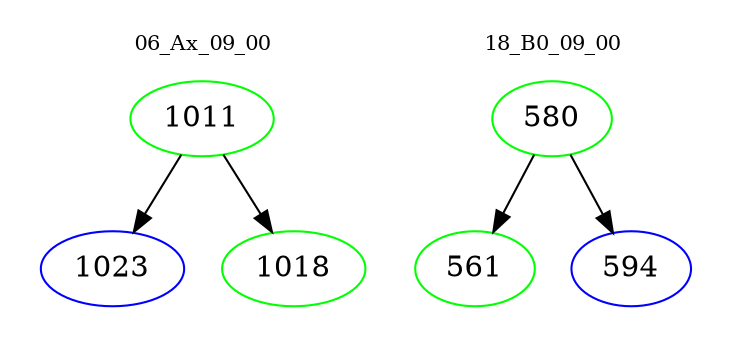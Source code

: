 digraph{
subgraph cluster_0 {
color = white
label = "06_Ax_09_00";
fontsize=10;
T0_1011 [label="1011", color="green"]
T0_1011 -> T0_1023 [color="black"]
T0_1023 [label="1023", color="blue"]
T0_1011 -> T0_1018 [color="black"]
T0_1018 [label="1018", color="green"]
}
subgraph cluster_1 {
color = white
label = "18_B0_09_00";
fontsize=10;
T1_580 [label="580", color="green"]
T1_580 -> T1_561 [color="black"]
T1_561 [label="561", color="green"]
T1_580 -> T1_594 [color="black"]
T1_594 [label="594", color="blue"]
}
}
